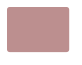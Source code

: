 @startuml

skinparam ClassBackgroundColor #RosyBrown
skinparam ClassFontColor #RosyBrown
skinparam ClassBorderColor #RosyBrown

skinparam ClassStereotypeFontSize 0
skinparam CircledCharacterFontSize 0
skinparam CircledCharacterRadius 0
skinparam ClassBorderThickness 0
skinparam Shadowing false

class Dummy

@enduml